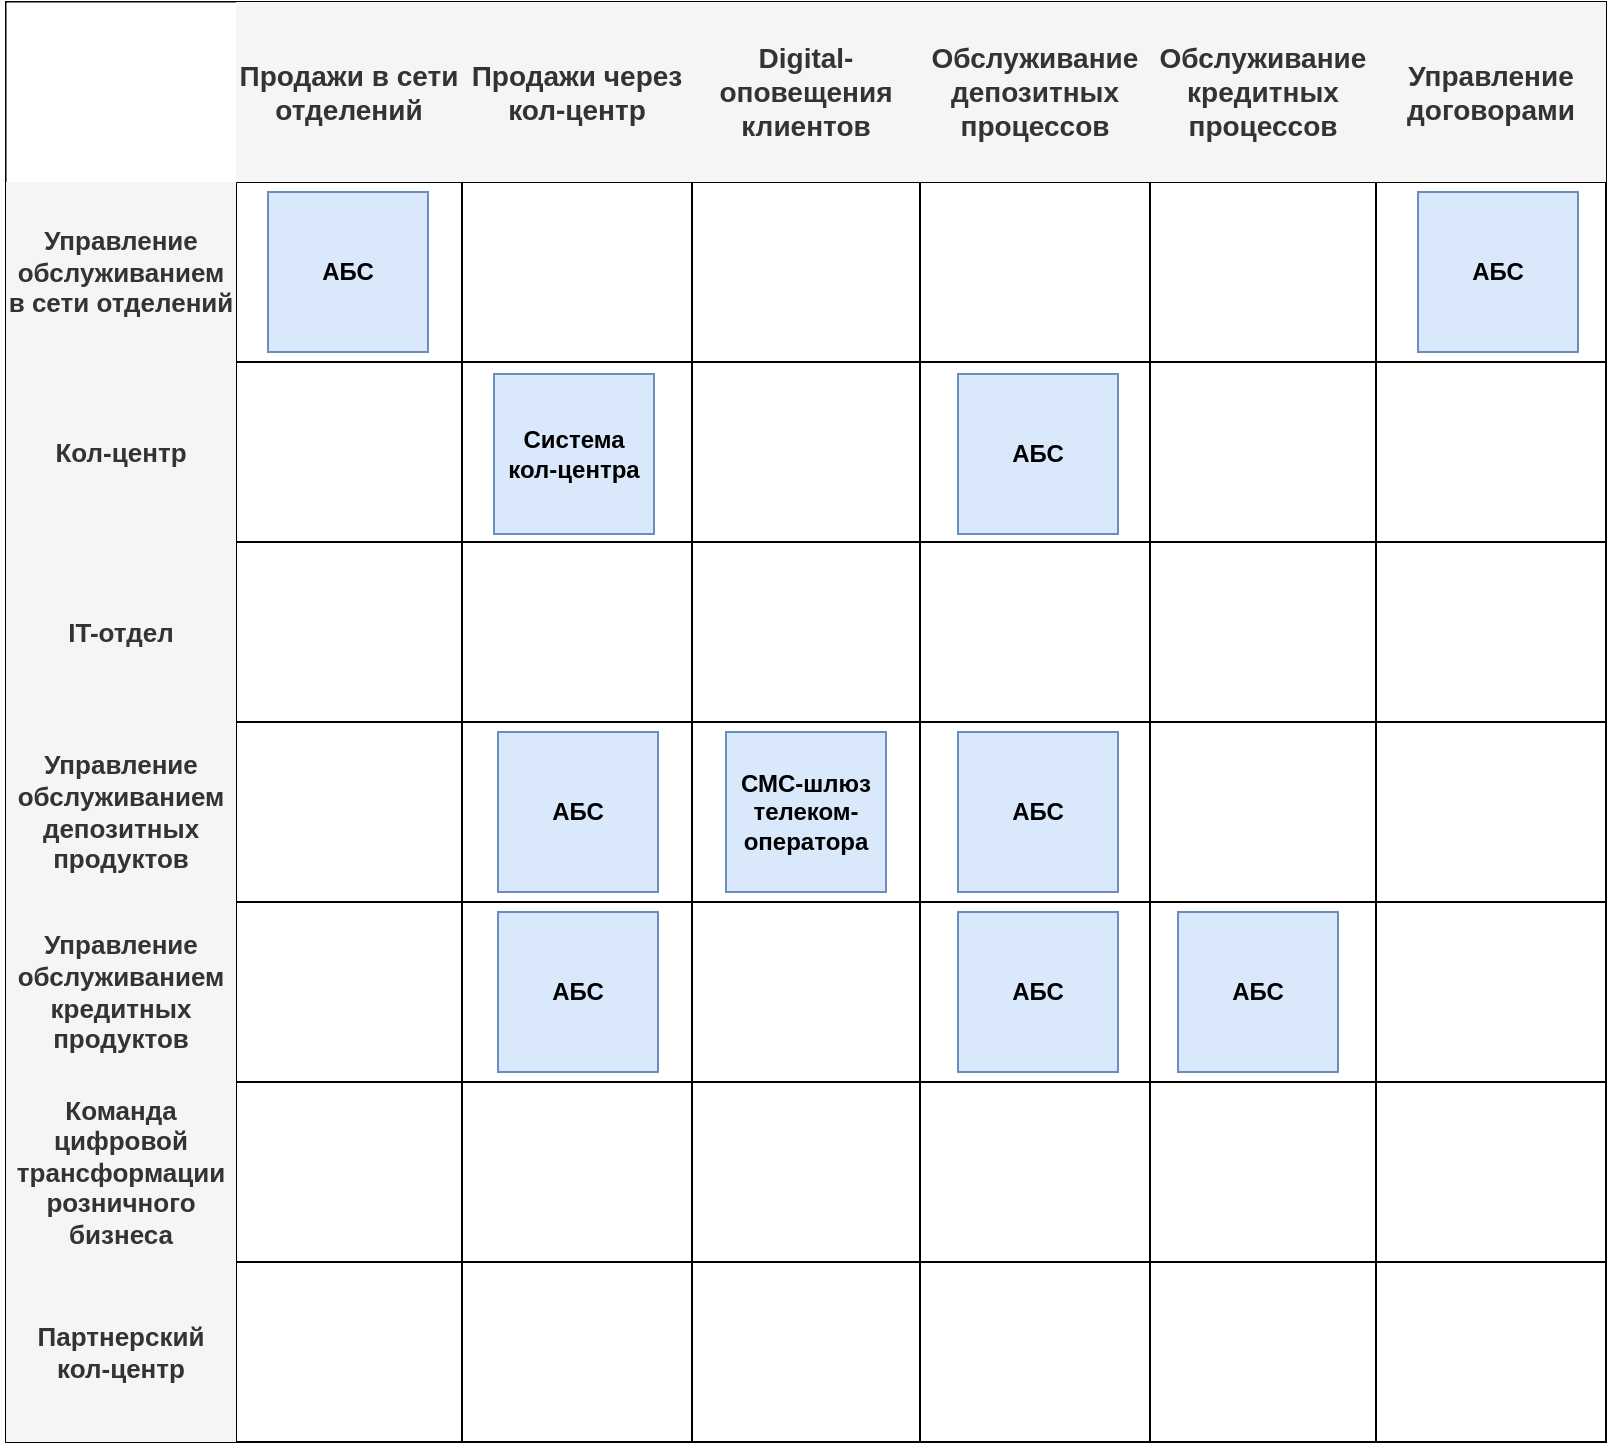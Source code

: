 <mxfile version="27.0.9">
  <diagram name="Страница — 1" id="uPehsFi3BOpMjIWclGmZ">
    <mxGraphModel dx="1042" dy="730" grid="1" gridSize="10" guides="1" tooltips="1" connect="1" arrows="1" fold="1" page="1" pageScale="1" pageWidth="827" pageHeight="1169" math="0" shadow="0">
      <root>
        <mxCell id="0" />
        <mxCell id="1" parent="0" />
        <mxCell id="82T3ZSNF6l1PIabwo_do-117" value="" style="shape=table;startSize=0;container=1;collapsible=0;childLayout=tableLayout;fontSize=11;strokeWidth=1;" parent="1" vertex="1">
          <mxGeometry x="14" y="20" width="800" height="720" as="geometry" />
        </mxCell>
        <mxCell id="82T3ZSNF6l1PIabwo_do-118" value="" style="shape=tableRow;horizontal=0;startSize=0;swimlaneHead=0;swimlaneBody=0;strokeColor=inherit;top=0;left=0;bottom=0;right=0;collapsible=0;dropTarget=0;fillColor=none;points=[[0,0.5],[1,0.5]];portConstraint=eastwest;fontSize=16;" parent="82T3ZSNF6l1PIabwo_do-117" vertex="1">
          <mxGeometry width="800" height="90" as="geometry" />
        </mxCell>
        <mxCell id="82T3ZSNF6l1PIabwo_do-119" value="" style="shape=partialRectangle;html=1;whiteSpace=wrap;connectable=0;strokeColor=inherit;overflow=hidden;fillColor=default;top=0;left=0;bottom=0;right=0;pointerEvents=1;fontSize=16;strokeWidth=0;" parent="82T3ZSNF6l1PIabwo_do-118" vertex="1">
          <mxGeometry width="115" height="90" as="geometry">
            <mxRectangle width="115" height="90" as="alternateBounds" />
          </mxGeometry>
        </mxCell>
        <mxCell id="82T3ZSNF6l1PIabwo_do-120" value="Продажи в сети отделений" style="shape=partialRectangle;html=1;whiteSpace=wrap;connectable=0;strokeColor=#666666;overflow=hidden;fillColor=#f5f5f5;top=0;left=0;bottom=0;right=0;pointerEvents=1;fontSize=14;fontColor=#333333;fontStyle=1" parent="82T3ZSNF6l1PIabwo_do-118" vertex="1">
          <mxGeometry x="115" width="113" height="90" as="geometry">
            <mxRectangle width="113" height="90" as="alternateBounds" />
          </mxGeometry>
        </mxCell>
        <mxCell id="82T3ZSNF6l1PIabwo_do-121" value="Продажи через кол-центр" style="shape=partialRectangle;html=1;whiteSpace=wrap;connectable=0;strokeColor=#666666;overflow=hidden;fillColor=#f5f5f5;top=0;left=0;bottom=0;right=0;pointerEvents=1;fontSize=14;fontColor=#333333;fontStyle=1" parent="82T3ZSNF6l1PIabwo_do-118" vertex="1">
          <mxGeometry x="228" width="115" height="90" as="geometry">
            <mxRectangle width="115" height="90" as="alternateBounds" />
          </mxGeometry>
        </mxCell>
        <mxCell id="82T3ZSNF6l1PIabwo_do-130" value="Digital-оповещения клиентов" style="shape=partialRectangle;html=1;whiteSpace=wrap;connectable=0;strokeColor=#666666;overflow=hidden;fillColor=#f5f5f5;top=0;left=0;bottom=0;right=0;pointerEvents=1;fontSize=14;fontColor=#333333;fontStyle=1" parent="82T3ZSNF6l1PIabwo_do-118" vertex="1">
          <mxGeometry x="343" width="114" height="90" as="geometry">
            <mxRectangle width="114" height="90" as="alternateBounds" />
          </mxGeometry>
        </mxCell>
        <mxCell id="82T3ZSNF6l1PIabwo_do-138" value="Обслуживание депозитных процессов" style="shape=partialRectangle;html=1;whiteSpace=wrap;connectable=0;strokeColor=#666666;overflow=hidden;fillColor=#f5f5f5;top=0;left=0;bottom=0;right=0;pointerEvents=1;fontSize=14;fontColor=#333333;fontStyle=1" parent="82T3ZSNF6l1PIabwo_do-118" vertex="1">
          <mxGeometry x="457" width="115" height="90" as="geometry">
            <mxRectangle width="115" height="90" as="alternateBounds" />
          </mxGeometry>
        </mxCell>
        <mxCell id="82T3ZSNF6l1PIabwo_do-142" value="Обслуживание кредитных процессов" style="shape=partialRectangle;html=1;whiteSpace=wrap;connectable=0;strokeColor=#666666;overflow=hidden;fillColor=#f5f5f5;top=0;left=0;bottom=0;right=0;pointerEvents=1;fontSize=14;fontColor=#333333;fontStyle=1" parent="82T3ZSNF6l1PIabwo_do-118" vertex="1">
          <mxGeometry x="572" width="113" height="90" as="geometry">
            <mxRectangle width="113" height="90" as="alternateBounds" />
          </mxGeometry>
        </mxCell>
        <mxCell id="82T3ZSNF6l1PIabwo_do-146" value="Управление договорами" style="shape=partialRectangle;html=1;whiteSpace=wrap;connectable=0;strokeColor=#666666;overflow=hidden;fillColor=#f5f5f5;top=0;left=0;bottom=0;right=0;pointerEvents=1;fontSize=14;fontColor=#333333;fontStyle=1" parent="82T3ZSNF6l1PIabwo_do-118" vertex="1">
          <mxGeometry x="685" width="115" height="90" as="geometry">
            <mxRectangle width="115" height="90" as="alternateBounds" />
          </mxGeometry>
        </mxCell>
        <mxCell id="82T3ZSNF6l1PIabwo_do-122" value="" style="shape=tableRow;horizontal=0;startSize=0;swimlaneHead=0;swimlaneBody=0;strokeColor=inherit;top=0;left=0;bottom=0;right=0;collapsible=0;dropTarget=0;fillColor=none;points=[[0,0.5],[1,0.5]];portConstraint=eastwest;fontSize=16;" parent="82T3ZSNF6l1PIabwo_do-117" vertex="1">
          <mxGeometry y="90" width="800" height="90" as="geometry" />
        </mxCell>
        <mxCell id="82T3ZSNF6l1PIabwo_do-123" value="Управление обслуживанием в сети отделений" style="shape=partialRectangle;connectable=0;strokeColor=#666666;overflow=hidden;fillColor=#f5f5f5;top=0;left=0;bottom=0;right=0;pointerEvents=1;fontSize=13;fontColor=#333333;whiteSpace=wrap;html=1;labelPosition=center;verticalLabelPosition=middle;align=center;verticalAlign=middle;fontStyle=1" parent="82T3ZSNF6l1PIabwo_do-122" vertex="1">
          <mxGeometry width="115" height="90" as="geometry">
            <mxRectangle width="115" height="90" as="alternateBounds" />
          </mxGeometry>
        </mxCell>
        <mxCell id="82T3ZSNF6l1PIabwo_do-124" value="" style="shape=partialRectangle;html=1;whiteSpace=wrap;connectable=0;strokeColor=inherit;overflow=hidden;fillColor=none;top=0;left=0;bottom=0;right=0;pointerEvents=1;fontSize=16;" parent="82T3ZSNF6l1PIabwo_do-122" vertex="1">
          <mxGeometry x="115" width="113" height="90" as="geometry">
            <mxRectangle width="113" height="90" as="alternateBounds" />
          </mxGeometry>
        </mxCell>
        <mxCell id="82T3ZSNF6l1PIabwo_do-125" value="" style="shape=partialRectangle;html=1;whiteSpace=wrap;connectable=0;strokeColor=inherit;overflow=hidden;fillColor=none;top=0;left=0;bottom=0;right=0;pointerEvents=1;fontSize=16;" parent="82T3ZSNF6l1PIabwo_do-122" vertex="1">
          <mxGeometry x="228" width="115" height="90" as="geometry">
            <mxRectangle width="115" height="90" as="alternateBounds" />
          </mxGeometry>
        </mxCell>
        <mxCell id="82T3ZSNF6l1PIabwo_do-131" style="shape=partialRectangle;html=1;whiteSpace=wrap;connectable=0;strokeColor=inherit;overflow=hidden;fillColor=none;top=0;left=0;bottom=0;right=0;pointerEvents=1;fontSize=16;" parent="82T3ZSNF6l1PIabwo_do-122" vertex="1">
          <mxGeometry x="343" width="114" height="90" as="geometry">
            <mxRectangle width="114" height="90" as="alternateBounds" />
          </mxGeometry>
        </mxCell>
        <mxCell id="82T3ZSNF6l1PIabwo_do-139" style="shape=partialRectangle;html=1;whiteSpace=wrap;connectable=0;strokeColor=inherit;overflow=hidden;fillColor=none;top=0;left=0;bottom=0;right=0;pointerEvents=1;fontSize=16;" parent="82T3ZSNF6l1PIabwo_do-122" vertex="1">
          <mxGeometry x="457" width="115" height="90" as="geometry">
            <mxRectangle width="115" height="90" as="alternateBounds" />
          </mxGeometry>
        </mxCell>
        <mxCell id="82T3ZSNF6l1PIabwo_do-143" style="shape=partialRectangle;html=1;whiteSpace=wrap;connectable=0;strokeColor=inherit;overflow=hidden;fillColor=none;top=0;left=0;bottom=0;right=0;pointerEvents=1;fontSize=16;" parent="82T3ZSNF6l1PIabwo_do-122" vertex="1">
          <mxGeometry x="572" width="113" height="90" as="geometry">
            <mxRectangle width="113" height="90" as="alternateBounds" />
          </mxGeometry>
        </mxCell>
        <mxCell id="82T3ZSNF6l1PIabwo_do-147" style="shape=partialRectangle;html=1;whiteSpace=wrap;connectable=0;strokeColor=inherit;overflow=hidden;fillColor=none;top=0;left=0;bottom=0;right=0;pointerEvents=1;fontSize=16;" parent="82T3ZSNF6l1PIabwo_do-122" vertex="1">
          <mxGeometry x="685" width="115" height="90" as="geometry">
            <mxRectangle width="115" height="90" as="alternateBounds" />
          </mxGeometry>
        </mxCell>
        <mxCell id="82T3ZSNF6l1PIabwo_do-126" value="" style="shape=tableRow;horizontal=0;startSize=0;swimlaneHead=0;swimlaneBody=0;strokeColor=inherit;top=0;left=0;bottom=0;right=0;collapsible=0;dropTarget=0;fillColor=none;points=[[0,0.5],[1,0.5]];portConstraint=eastwest;fontSize=16;" parent="82T3ZSNF6l1PIabwo_do-117" vertex="1">
          <mxGeometry y="180" width="800" height="90" as="geometry" />
        </mxCell>
        <mxCell id="82T3ZSNF6l1PIabwo_do-127" value="Кол-центр" style="shape=partialRectangle;html=1;whiteSpace=wrap;connectable=0;strokeColor=#666666;overflow=hidden;fillColor=#f5f5f5;top=0;left=0;bottom=0;right=0;pointerEvents=1;fontSize=13;fontColor=#333333;fontStyle=1" parent="82T3ZSNF6l1PIabwo_do-126" vertex="1">
          <mxGeometry width="115" height="90" as="geometry">
            <mxRectangle width="115" height="90" as="alternateBounds" />
          </mxGeometry>
        </mxCell>
        <mxCell id="82T3ZSNF6l1PIabwo_do-128" value="" style="shape=partialRectangle;html=1;whiteSpace=wrap;connectable=0;strokeColor=inherit;overflow=hidden;fillColor=none;top=0;left=0;bottom=0;right=0;pointerEvents=1;fontSize=16;" parent="82T3ZSNF6l1PIabwo_do-126" vertex="1">
          <mxGeometry x="115" width="113" height="90" as="geometry">
            <mxRectangle width="113" height="90" as="alternateBounds" />
          </mxGeometry>
        </mxCell>
        <mxCell id="82T3ZSNF6l1PIabwo_do-129" value="" style="shape=partialRectangle;html=1;whiteSpace=wrap;connectable=0;strokeColor=inherit;overflow=hidden;fillColor=none;top=0;left=0;bottom=0;right=0;pointerEvents=1;fontSize=16;" parent="82T3ZSNF6l1PIabwo_do-126" vertex="1">
          <mxGeometry x="228" width="115" height="90" as="geometry">
            <mxRectangle width="115" height="90" as="alternateBounds" />
          </mxGeometry>
        </mxCell>
        <mxCell id="82T3ZSNF6l1PIabwo_do-132" style="shape=partialRectangle;html=1;whiteSpace=wrap;connectable=0;strokeColor=inherit;overflow=hidden;fillColor=none;top=0;left=0;bottom=0;right=0;pointerEvents=1;fontSize=16;" parent="82T3ZSNF6l1PIabwo_do-126" vertex="1">
          <mxGeometry x="343" width="114" height="90" as="geometry">
            <mxRectangle width="114" height="90" as="alternateBounds" />
          </mxGeometry>
        </mxCell>
        <mxCell id="82T3ZSNF6l1PIabwo_do-140" style="shape=partialRectangle;html=1;whiteSpace=wrap;connectable=0;strokeColor=inherit;overflow=hidden;fillColor=none;top=0;left=0;bottom=0;right=0;pointerEvents=1;fontSize=16;" parent="82T3ZSNF6l1PIabwo_do-126" vertex="1">
          <mxGeometry x="457" width="115" height="90" as="geometry">
            <mxRectangle width="115" height="90" as="alternateBounds" />
          </mxGeometry>
        </mxCell>
        <mxCell id="82T3ZSNF6l1PIabwo_do-144" style="shape=partialRectangle;html=1;whiteSpace=wrap;connectable=0;strokeColor=inherit;overflow=hidden;fillColor=none;top=0;left=0;bottom=0;right=0;pointerEvents=1;fontSize=16;" parent="82T3ZSNF6l1PIabwo_do-126" vertex="1">
          <mxGeometry x="572" width="113" height="90" as="geometry">
            <mxRectangle width="113" height="90" as="alternateBounds" />
          </mxGeometry>
        </mxCell>
        <mxCell id="82T3ZSNF6l1PIabwo_do-148" style="shape=partialRectangle;html=1;whiteSpace=wrap;connectable=0;strokeColor=inherit;overflow=hidden;fillColor=none;top=0;left=0;bottom=0;right=0;pointerEvents=1;fontSize=16;" parent="82T3ZSNF6l1PIabwo_do-126" vertex="1">
          <mxGeometry x="685" width="115" height="90" as="geometry">
            <mxRectangle width="115" height="90" as="alternateBounds" />
          </mxGeometry>
        </mxCell>
        <mxCell id="82T3ZSNF6l1PIabwo_do-133" style="shape=tableRow;horizontal=0;startSize=0;swimlaneHead=0;swimlaneBody=0;strokeColor=inherit;top=0;left=0;bottom=0;right=0;collapsible=0;dropTarget=0;fillColor=none;points=[[0,0.5],[1,0.5]];portConstraint=eastwest;fontSize=16;" parent="82T3ZSNF6l1PIabwo_do-117" vertex="1">
          <mxGeometry y="270" width="800" height="90" as="geometry" />
        </mxCell>
        <mxCell id="82T3ZSNF6l1PIabwo_do-134" value="IT-отдел" style="shape=partialRectangle;html=1;whiteSpace=wrap;connectable=0;strokeColor=#666666;overflow=hidden;fillColor=#f5f5f5;top=0;left=0;bottom=0;right=0;pointerEvents=1;fontSize=13;fontColor=#333333;fontStyle=1" parent="82T3ZSNF6l1PIabwo_do-133" vertex="1">
          <mxGeometry width="115" height="90" as="geometry">
            <mxRectangle width="115" height="90" as="alternateBounds" />
          </mxGeometry>
        </mxCell>
        <mxCell id="82T3ZSNF6l1PIabwo_do-135" style="shape=partialRectangle;html=1;whiteSpace=wrap;connectable=0;strokeColor=inherit;overflow=hidden;fillColor=none;top=0;left=0;bottom=0;right=0;pointerEvents=1;fontSize=16;" parent="82T3ZSNF6l1PIabwo_do-133" vertex="1">
          <mxGeometry x="115" width="113" height="90" as="geometry">
            <mxRectangle width="113" height="90" as="alternateBounds" />
          </mxGeometry>
        </mxCell>
        <mxCell id="82T3ZSNF6l1PIabwo_do-136" style="shape=partialRectangle;html=1;whiteSpace=wrap;connectable=0;strokeColor=inherit;overflow=hidden;fillColor=none;top=0;left=0;bottom=0;right=0;pointerEvents=1;fontSize=16;" parent="82T3ZSNF6l1PIabwo_do-133" vertex="1">
          <mxGeometry x="228" width="115" height="90" as="geometry">
            <mxRectangle width="115" height="90" as="alternateBounds" />
          </mxGeometry>
        </mxCell>
        <mxCell id="82T3ZSNF6l1PIabwo_do-137" style="shape=partialRectangle;html=1;whiteSpace=wrap;connectable=0;strokeColor=inherit;overflow=hidden;fillColor=none;top=0;left=0;bottom=0;right=0;pointerEvents=1;fontSize=16;" parent="82T3ZSNF6l1PIabwo_do-133" vertex="1">
          <mxGeometry x="343" width="114" height="90" as="geometry">
            <mxRectangle width="114" height="90" as="alternateBounds" />
          </mxGeometry>
        </mxCell>
        <mxCell id="82T3ZSNF6l1PIabwo_do-141" style="shape=partialRectangle;html=1;whiteSpace=wrap;connectable=0;strokeColor=inherit;overflow=hidden;fillColor=none;top=0;left=0;bottom=0;right=0;pointerEvents=1;fontSize=16;" parent="82T3ZSNF6l1PIabwo_do-133" vertex="1">
          <mxGeometry x="457" width="115" height="90" as="geometry">
            <mxRectangle width="115" height="90" as="alternateBounds" />
          </mxGeometry>
        </mxCell>
        <mxCell id="82T3ZSNF6l1PIabwo_do-145" style="shape=partialRectangle;html=1;whiteSpace=wrap;connectable=0;strokeColor=inherit;overflow=hidden;fillColor=none;top=0;left=0;bottom=0;right=0;pointerEvents=1;fontSize=16;" parent="82T3ZSNF6l1PIabwo_do-133" vertex="1">
          <mxGeometry x="572" width="113" height="90" as="geometry">
            <mxRectangle width="113" height="90" as="alternateBounds" />
          </mxGeometry>
        </mxCell>
        <mxCell id="82T3ZSNF6l1PIabwo_do-149" style="shape=partialRectangle;html=1;whiteSpace=wrap;connectable=0;strokeColor=inherit;overflow=hidden;fillColor=none;top=0;left=0;bottom=0;right=0;pointerEvents=1;fontSize=16;" parent="82T3ZSNF6l1PIabwo_do-133" vertex="1">
          <mxGeometry x="685" width="115" height="90" as="geometry">
            <mxRectangle width="115" height="90" as="alternateBounds" />
          </mxGeometry>
        </mxCell>
        <mxCell id="82T3ZSNF6l1PIabwo_do-150" style="shape=tableRow;horizontal=0;startSize=0;swimlaneHead=0;swimlaneBody=0;strokeColor=inherit;top=0;left=0;bottom=0;right=0;collapsible=0;dropTarget=0;fillColor=none;points=[[0,0.5],[1,0.5]];portConstraint=eastwest;fontSize=16;" parent="82T3ZSNF6l1PIabwo_do-117" vertex="1">
          <mxGeometry y="360" width="800" height="90" as="geometry" />
        </mxCell>
        <mxCell id="82T3ZSNF6l1PIabwo_do-151" value="Управление обслуживанием депозитных продуктов" style="shape=partialRectangle;html=1;whiteSpace=wrap;connectable=0;strokeColor=#666666;overflow=hidden;fillColor=#f5f5f5;top=0;left=0;bottom=0;right=0;pointerEvents=1;fontSize=13;fontColor=#333333;fontStyle=1" parent="82T3ZSNF6l1PIabwo_do-150" vertex="1">
          <mxGeometry width="115" height="90" as="geometry">
            <mxRectangle width="115" height="90" as="alternateBounds" />
          </mxGeometry>
        </mxCell>
        <mxCell id="82T3ZSNF6l1PIabwo_do-152" style="shape=partialRectangle;html=1;whiteSpace=wrap;connectable=0;strokeColor=inherit;overflow=hidden;fillColor=none;top=0;left=0;bottom=0;right=0;pointerEvents=1;fontSize=16;" parent="82T3ZSNF6l1PIabwo_do-150" vertex="1">
          <mxGeometry x="115" width="113" height="90" as="geometry">
            <mxRectangle width="113" height="90" as="alternateBounds" />
          </mxGeometry>
        </mxCell>
        <mxCell id="82T3ZSNF6l1PIabwo_do-153" style="shape=partialRectangle;html=1;whiteSpace=wrap;connectable=0;strokeColor=inherit;overflow=hidden;fillColor=none;top=0;left=0;bottom=0;right=0;pointerEvents=1;fontSize=16;" parent="82T3ZSNF6l1PIabwo_do-150" vertex="1">
          <mxGeometry x="228" width="115" height="90" as="geometry">
            <mxRectangle width="115" height="90" as="alternateBounds" />
          </mxGeometry>
        </mxCell>
        <mxCell id="82T3ZSNF6l1PIabwo_do-154" style="shape=partialRectangle;html=1;whiteSpace=wrap;connectable=0;strokeColor=inherit;overflow=hidden;fillColor=none;top=0;left=0;bottom=0;right=0;pointerEvents=1;fontSize=16;" parent="82T3ZSNF6l1PIabwo_do-150" vertex="1">
          <mxGeometry x="343" width="114" height="90" as="geometry">
            <mxRectangle width="114" height="90" as="alternateBounds" />
          </mxGeometry>
        </mxCell>
        <mxCell id="82T3ZSNF6l1PIabwo_do-155" style="shape=partialRectangle;html=1;whiteSpace=wrap;connectable=0;strokeColor=inherit;overflow=hidden;fillColor=none;top=0;left=0;bottom=0;right=0;pointerEvents=1;fontSize=16;" parent="82T3ZSNF6l1PIabwo_do-150" vertex="1">
          <mxGeometry x="457" width="115" height="90" as="geometry">
            <mxRectangle width="115" height="90" as="alternateBounds" />
          </mxGeometry>
        </mxCell>
        <mxCell id="82T3ZSNF6l1PIabwo_do-156" style="shape=partialRectangle;html=1;whiteSpace=wrap;connectable=0;strokeColor=inherit;overflow=hidden;fillColor=none;top=0;left=0;bottom=0;right=0;pointerEvents=1;fontSize=16;" parent="82T3ZSNF6l1PIabwo_do-150" vertex="1">
          <mxGeometry x="572" width="113" height="90" as="geometry">
            <mxRectangle width="113" height="90" as="alternateBounds" />
          </mxGeometry>
        </mxCell>
        <mxCell id="82T3ZSNF6l1PIabwo_do-157" style="shape=partialRectangle;html=1;whiteSpace=wrap;connectable=0;strokeColor=inherit;overflow=hidden;fillColor=none;top=0;left=0;bottom=0;right=0;pointerEvents=1;fontSize=16;" parent="82T3ZSNF6l1PIabwo_do-150" vertex="1">
          <mxGeometry x="685" width="115" height="90" as="geometry">
            <mxRectangle width="115" height="90" as="alternateBounds" />
          </mxGeometry>
        </mxCell>
        <mxCell id="82T3ZSNF6l1PIabwo_do-158" style="shape=tableRow;horizontal=0;startSize=0;swimlaneHead=0;swimlaneBody=0;strokeColor=inherit;top=0;left=0;bottom=0;right=0;collapsible=0;dropTarget=0;fillColor=none;points=[[0,0.5],[1,0.5]];portConstraint=eastwest;fontSize=16;" parent="82T3ZSNF6l1PIabwo_do-117" vertex="1">
          <mxGeometry y="450" width="800" height="90" as="geometry" />
        </mxCell>
        <mxCell id="82T3ZSNF6l1PIabwo_do-159" value="Управление обслуживанием кредитных продуктов" style="shape=partialRectangle;html=1;whiteSpace=wrap;connectable=0;strokeColor=#000000;overflow=hidden;fillColor=#f5f5f5;top=0;left=0;bottom=0;right=0;pointerEvents=1;fontSize=13;fontColor=#333333;strokeWidth=5;labelBorderColor=none;fontStyle=1" parent="82T3ZSNF6l1PIabwo_do-158" vertex="1">
          <mxGeometry width="115" height="90" as="geometry">
            <mxRectangle width="115" height="90" as="alternateBounds" />
          </mxGeometry>
        </mxCell>
        <mxCell id="82T3ZSNF6l1PIabwo_do-160" style="shape=partialRectangle;html=1;whiteSpace=wrap;connectable=0;strokeColor=inherit;overflow=hidden;fillColor=none;top=0;left=0;bottom=0;right=0;pointerEvents=1;fontSize=16;" parent="82T3ZSNF6l1PIabwo_do-158" vertex="1">
          <mxGeometry x="115" width="113" height="90" as="geometry">
            <mxRectangle width="113" height="90" as="alternateBounds" />
          </mxGeometry>
        </mxCell>
        <mxCell id="82T3ZSNF6l1PIabwo_do-161" style="shape=partialRectangle;html=1;whiteSpace=wrap;connectable=0;strokeColor=inherit;overflow=hidden;fillColor=none;top=0;left=0;bottom=0;right=0;pointerEvents=1;fontSize=16;" parent="82T3ZSNF6l1PIabwo_do-158" vertex="1">
          <mxGeometry x="228" width="115" height="90" as="geometry">
            <mxRectangle width="115" height="90" as="alternateBounds" />
          </mxGeometry>
        </mxCell>
        <mxCell id="82T3ZSNF6l1PIabwo_do-162" style="shape=partialRectangle;html=1;whiteSpace=wrap;connectable=0;strokeColor=inherit;overflow=hidden;fillColor=none;top=0;left=0;bottom=0;right=0;pointerEvents=1;fontSize=16;" parent="82T3ZSNF6l1PIabwo_do-158" vertex="1">
          <mxGeometry x="343" width="114" height="90" as="geometry">
            <mxRectangle width="114" height="90" as="alternateBounds" />
          </mxGeometry>
        </mxCell>
        <mxCell id="82T3ZSNF6l1PIabwo_do-163" style="shape=partialRectangle;html=1;whiteSpace=wrap;connectable=0;strokeColor=inherit;overflow=hidden;fillColor=none;top=0;left=0;bottom=0;right=0;pointerEvents=1;fontSize=16;" parent="82T3ZSNF6l1PIabwo_do-158" vertex="1">
          <mxGeometry x="457" width="115" height="90" as="geometry">
            <mxRectangle width="115" height="90" as="alternateBounds" />
          </mxGeometry>
        </mxCell>
        <mxCell id="82T3ZSNF6l1PIabwo_do-164" style="shape=partialRectangle;html=1;whiteSpace=wrap;connectable=0;strokeColor=inherit;overflow=hidden;fillColor=none;top=0;left=0;bottom=0;right=0;pointerEvents=1;fontSize=16;" parent="82T3ZSNF6l1PIabwo_do-158" vertex="1">
          <mxGeometry x="572" width="113" height="90" as="geometry">
            <mxRectangle width="113" height="90" as="alternateBounds" />
          </mxGeometry>
        </mxCell>
        <mxCell id="82T3ZSNF6l1PIabwo_do-165" style="shape=partialRectangle;html=1;whiteSpace=wrap;connectable=0;strokeColor=inherit;overflow=hidden;fillColor=none;top=0;left=0;bottom=0;right=0;pointerEvents=1;fontSize=16;" parent="82T3ZSNF6l1PIabwo_do-158" vertex="1">
          <mxGeometry x="685" width="115" height="90" as="geometry">
            <mxRectangle width="115" height="90" as="alternateBounds" />
          </mxGeometry>
        </mxCell>
        <mxCell id="82T3ZSNF6l1PIabwo_do-166" style="shape=tableRow;horizontal=0;startSize=0;swimlaneHead=0;swimlaneBody=0;strokeColor=inherit;top=0;left=0;bottom=0;right=0;collapsible=0;dropTarget=0;fillColor=none;points=[[0,0.5],[1,0.5]];portConstraint=eastwest;fontSize=16;" parent="82T3ZSNF6l1PIabwo_do-117" vertex="1">
          <mxGeometry y="540" width="800" height="90" as="geometry" />
        </mxCell>
        <mxCell id="82T3ZSNF6l1PIabwo_do-167" value="Команда цифровой трансформации розничного бизнеса" style="shape=partialRectangle;html=1;whiteSpace=wrap;connectable=0;strokeColor=default;overflow=hidden;fillColor=#f5f5f5;top=0;left=0;bottom=0;right=0;pointerEvents=1;fontSize=13;fontColor=#333333;gradientColor=none;fontStyle=1" parent="82T3ZSNF6l1PIabwo_do-166" vertex="1">
          <mxGeometry width="115" height="90" as="geometry">
            <mxRectangle width="115" height="90" as="alternateBounds" />
          </mxGeometry>
        </mxCell>
        <mxCell id="82T3ZSNF6l1PIabwo_do-168" style="shape=partialRectangle;html=1;whiteSpace=wrap;connectable=0;strokeColor=inherit;overflow=hidden;fillColor=none;top=0;left=0;bottom=0;right=0;pointerEvents=1;fontSize=16;" parent="82T3ZSNF6l1PIabwo_do-166" vertex="1">
          <mxGeometry x="115" width="113" height="90" as="geometry">
            <mxRectangle width="113" height="90" as="alternateBounds" />
          </mxGeometry>
        </mxCell>
        <mxCell id="82T3ZSNF6l1PIabwo_do-169" style="shape=partialRectangle;html=1;whiteSpace=wrap;connectable=0;strokeColor=inherit;overflow=hidden;fillColor=none;top=0;left=0;bottom=0;right=0;pointerEvents=1;fontSize=16;" parent="82T3ZSNF6l1PIabwo_do-166" vertex="1">
          <mxGeometry x="228" width="115" height="90" as="geometry">
            <mxRectangle width="115" height="90" as="alternateBounds" />
          </mxGeometry>
        </mxCell>
        <mxCell id="82T3ZSNF6l1PIabwo_do-170" style="shape=partialRectangle;html=1;whiteSpace=wrap;connectable=0;strokeColor=inherit;overflow=hidden;fillColor=none;top=0;left=0;bottom=0;right=0;pointerEvents=1;fontSize=16;" parent="82T3ZSNF6l1PIabwo_do-166" vertex="1">
          <mxGeometry x="343" width="114" height="90" as="geometry">
            <mxRectangle width="114" height="90" as="alternateBounds" />
          </mxGeometry>
        </mxCell>
        <mxCell id="82T3ZSNF6l1PIabwo_do-171" style="shape=partialRectangle;html=1;whiteSpace=wrap;connectable=0;strokeColor=inherit;overflow=hidden;fillColor=none;top=0;left=0;bottom=0;right=0;pointerEvents=1;fontSize=16;" parent="82T3ZSNF6l1PIabwo_do-166" vertex="1">
          <mxGeometry x="457" width="115" height="90" as="geometry">
            <mxRectangle width="115" height="90" as="alternateBounds" />
          </mxGeometry>
        </mxCell>
        <mxCell id="82T3ZSNF6l1PIabwo_do-172" style="shape=partialRectangle;html=1;whiteSpace=wrap;connectable=0;strokeColor=inherit;overflow=hidden;fillColor=none;top=0;left=0;bottom=0;right=0;pointerEvents=1;fontSize=16;" parent="82T3ZSNF6l1PIabwo_do-166" vertex="1">
          <mxGeometry x="572" width="113" height="90" as="geometry">
            <mxRectangle width="113" height="90" as="alternateBounds" />
          </mxGeometry>
        </mxCell>
        <mxCell id="82T3ZSNF6l1PIabwo_do-173" style="shape=partialRectangle;html=1;whiteSpace=wrap;connectable=0;strokeColor=inherit;overflow=hidden;fillColor=none;top=0;left=0;bottom=0;right=0;pointerEvents=1;fontSize=16;" parent="82T3ZSNF6l1PIabwo_do-166" vertex="1">
          <mxGeometry x="685" width="115" height="90" as="geometry">
            <mxRectangle width="115" height="90" as="alternateBounds" />
          </mxGeometry>
        </mxCell>
        <mxCell id="kWCGh7zm6kldLwVHwoDs-1" style="shape=tableRow;horizontal=0;startSize=0;swimlaneHead=0;swimlaneBody=0;strokeColor=inherit;top=0;left=0;bottom=0;right=0;collapsible=0;dropTarget=0;fillColor=none;points=[[0,0.5],[1,0.5]];portConstraint=eastwest;fontSize=16;" vertex="1" parent="82T3ZSNF6l1PIabwo_do-117">
          <mxGeometry y="630" width="800" height="90" as="geometry" />
        </mxCell>
        <mxCell id="kWCGh7zm6kldLwVHwoDs-2" value="Партнерский кол-центр" style="shape=partialRectangle;html=1;whiteSpace=wrap;connectable=0;strokeColor=default;overflow=hidden;fillColor=#f5f5f5;top=0;left=0;bottom=0;right=0;pointerEvents=1;fontSize=13;fontColor=#333333;gradientColor=none;fontStyle=1" vertex="1" parent="kWCGh7zm6kldLwVHwoDs-1">
          <mxGeometry width="115" height="90" as="geometry">
            <mxRectangle width="115" height="90" as="alternateBounds" />
          </mxGeometry>
        </mxCell>
        <mxCell id="kWCGh7zm6kldLwVHwoDs-3" style="shape=partialRectangle;html=1;whiteSpace=wrap;connectable=0;strokeColor=inherit;overflow=hidden;fillColor=none;top=0;left=0;bottom=0;right=0;pointerEvents=1;fontSize=16;" vertex="1" parent="kWCGh7zm6kldLwVHwoDs-1">
          <mxGeometry x="115" width="113" height="90" as="geometry">
            <mxRectangle width="113" height="90" as="alternateBounds" />
          </mxGeometry>
        </mxCell>
        <mxCell id="kWCGh7zm6kldLwVHwoDs-4" style="shape=partialRectangle;html=1;whiteSpace=wrap;connectable=0;strokeColor=inherit;overflow=hidden;fillColor=none;top=0;left=0;bottom=0;right=0;pointerEvents=1;fontSize=16;" vertex="1" parent="kWCGh7zm6kldLwVHwoDs-1">
          <mxGeometry x="228" width="115" height="90" as="geometry">
            <mxRectangle width="115" height="90" as="alternateBounds" />
          </mxGeometry>
        </mxCell>
        <mxCell id="kWCGh7zm6kldLwVHwoDs-5" style="shape=partialRectangle;html=1;whiteSpace=wrap;connectable=0;strokeColor=inherit;overflow=hidden;fillColor=none;top=0;left=0;bottom=0;right=0;pointerEvents=1;fontSize=16;" vertex="1" parent="kWCGh7zm6kldLwVHwoDs-1">
          <mxGeometry x="343" width="114" height="90" as="geometry">
            <mxRectangle width="114" height="90" as="alternateBounds" />
          </mxGeometry>
        </mxCell>
        <mxCell id="kWCGh7zm6kldLwVHwoDs-6" style="shape=partialRectangle;html=1;whiteSpace=wrap;connectable=0;strokeColor=inherit;overflow=hidden;fillColor=none;top=0;left=0;bottom=0;right=0;pointerEvents=1;fontSize=16;" vertex="1" parent="kWCGh7zm6kldLwVHwoDs-1">
          <mxGeometry x="457" width="115" height="90" as="geometry">
            <mxRectangle width="115" height="90" as="alternateBounds" />
          </mxGeometry>
        </mxCell>
        <mxCell id="kWCGh7zm6kldLwVHwoDs-7" style="shape=partialRectangle;html=1;whiteSpace=wrap;connectable=0;strokeColor=inherit;overflow=hidden;fillColor=none;top=0;left=0;bottom=0;right=0;pointerEvents=1;fontSize=16;" vertex="1" parent="kWCGh7zm6kldLwVHwoDs-1">
          <mxGeometry x="572" width="113" height="90" as="geometry">
            <mxRectangle width="113" height="90" as="alternateBounds" />
          </mxGeometry>
        </mxCell>
        <mxCell id="kWCGh7zm6kldLwVHwoDs-8" style="shape=partialRectangle;html=1;whiteSpace=wrap;connectable=0;strokeColor=inherit;overflow=hidden;fillColor=none;top=0;left=0;bottom=0;right=0;pointerEvents=1;fontSize=16;" vertex="1" parent="kWCGh7zm6kldLwVHwoDs-1">
          <mxGeometry x="685" width="115" height="90" as="geometry">
            <mxRectangle width="115" height="90" as="alternateBounds" />
          </mxGeometry>
        </mxCell>
        <mxCell id="82T3ZSNF6l1PIabwo_do-238" value="Система кол-центра" style="whiteSpace=wrap;html=1;aspect=fixed;fillColor=#dae8fc;strokeColor=#6c8ebf;fontStyle=1" parent="1" vertex="1">
          <mxGeometry x="258" y="206" width="80" height="80" as="geometry" />
        </mxCell>
        <mxCell id="82T3ZSNF6l1PIabwo_do-239" value="АБС" style="whiteSpace=wrap;html=1;aspect=fixed;fillColor=#dae8fc;strokeColor=#6c8ebf;fontStyle=1" parent="1" vertex="1">
          <mxGeometry x="490" y="206" width="80" height="80" as="geometry" />
        </mxCell>
        <mxCell id="82T3ZSNF6l1PIabwo_do-240" value="АБС" style="whiteSpace=wrap;html=1;aspect=fixed;fillColor=#dae8fc;strokeColor=#6c8ebf;fontStyle=1" parent="1" vertex="1">
          <mxGeometry x="260" y="385" width="80" height="80" as="geometry" />
        </mxCell>
        <mxCell id="82T3ZSNF6l1PIabwo_do-242" value="АБС" style="whiteSpace=wrap;html=1;aspect=fixed;fillColor=#dae8fc;strokeColor=#6c8ebf;fontStyle=1" parent="1" vertex="1">
          <mxGeometry x="600" y="475" width="80" height="80" as="geometry" />
        </mxCell>
        <mxCell id="82T3ZSNF6l1PIabwo_do-244" value="АБС" style="whiteSpace=wrap;html=1;aspect=fixed;fillColor=#dae8fc;strokeColor=#6c8ebf;fontStyle=1" parent="1" vertex="1">
          <mxGeometry x="720" y="115" width="80" height="80" as="geometry" />
        </mxCell>
        <mxCell id="kWCGh7zm6kldLwVHwoDs-9" value="СМС-шлюз телеком-оператора" style="whiteSpace=wrap;html=1;aspect=fixed;fillColor=#dae8fc;strokeColor=#6c8ebf;fontStyle=1" vertex="1" parent="1">
          <mxGeometry x="374" y="385" width="80" height="80" as="geometry" />
        </mxCell>
        <mxCell id="kWCGh7zm6kldLwVHwoDs-12" value="АБС" style="whiteSpace=wrap;html=1;aspect=fixed;fillColor=#dae8fc;strokeColor=#6c8ebf;fontStyle=1" vertex="1" parent="1">
          <mxGeometry x="260" y="475" width="80" height="80" as="geometry" />
        </mxCell>
        <mxCell id="kWCGh7zm6kldLwVHwoDs-13" value="АБС" style="whiteSpace=wrap;html=1;aspect=fixed;fillColor=#dae8fc;strokeColor=#6c8ebf;fontStyle=1" vertex="1" parent="1">
          <mxGeometry x="490" y="385" width="80" height="80" as="geometry" />
        </mxCell>
        <mxCell id="kWCGh7zm6kldLwVHwoDs-14" value="АБС" style="whiteSpace=wrap;html=1;aspect=fixed;fillColor=#dae8fc;strokeColor=#6c8ebf;fontStyle=1" vertex="1" parent="1">
          <mxGeometry x="490" y="475" width="80" height="80" as="geometry" />
        </mxCell>
        <mxCell id="kWCGh7zm6kldLwVHwoDs-15" value="АБС" style="whiteSpace=wrap;html=1;aspect=fixed;fillColor=#dae8fc;strokeColor=#6c8ebf;fontStyle=1" vertex="1" parent="1">
          <mxGeometry x="145" y="115" width="80" height="80" as="geometry" />
        </mxCell>
      </root>
    </mxGraphModel>
  </diagram>
</mxfile>
